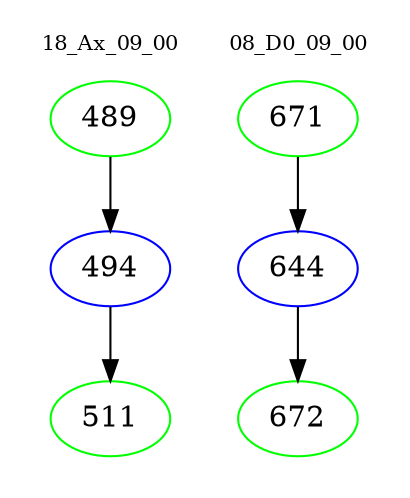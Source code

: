 digraph{
subgraph cluster_0 {
color = white
label = "18_Ax_09_00";
fontsize=10;
T0_489 [label="489", color="green"]
T0_489 -> T0_494 [color="black"]
T0_494 [label="494", color="blue"]
T0_494 -> T0_511 [color="black"]
T0_511 [label="511", color="green"]
}
subgraph cluster_1 {
color = white
label = "08_D0_09_00";
fontsize=10;
T1_671 [label="671", color="green"]
T1_671 -> T1_644 [color="black"]
T1_644 [label="644", color="blue"]
T1_644 -> T1_672 [color="black"]
T1_672 [label="672", color="green"]
}
}

